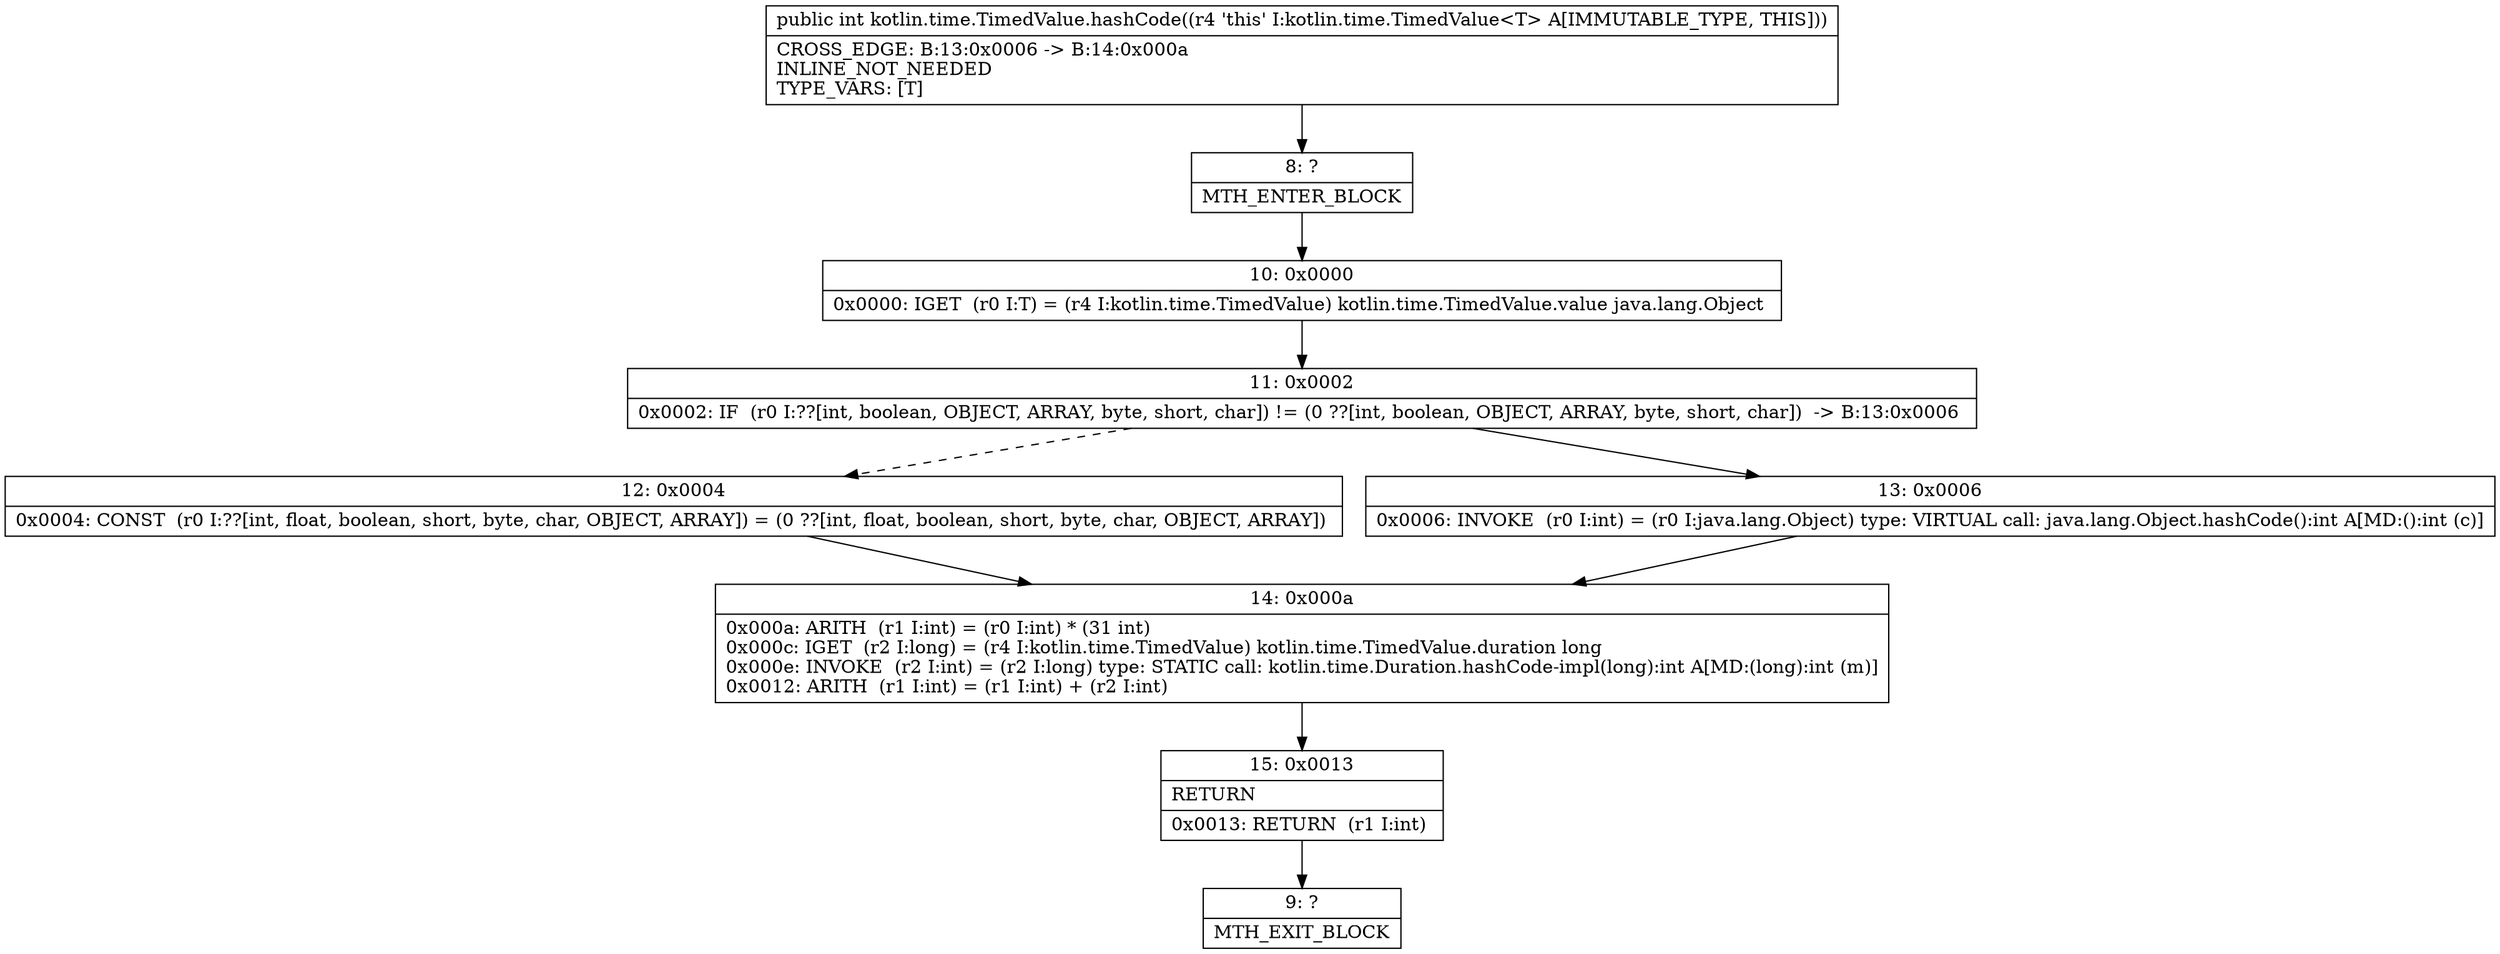 digraph "CFG forkotlin.time.TimedValue.hashCode()I" {
Node_8 [shape=record,label="{8\:\ ?|MTH_ENTER_BLOCK\l}"];
Node_10 [shape=record,label="{10\:\ 0x0000|0x0000: IGET  (r0 I:T) = (r4 I:kotlin.time.TimedValue) kotlin.time.TimedValue.value java.lang.Object \l}"];
Node_11 [shape=record,label="{11\:\ 0x0002|0x0002: IF  (r0 I:??[int, boolean, OBJECT, ARRAY, byte, short, char]) != (0 ??[int, boolean, OBJECT, ARRAY, byte, short, char])  \-\> B:13:0x0006 \l}"];
Node_12 [shape=record,label="{12\:\ 0x0004|0x0004: CONST  (r0 I:??[int, float, boolean, short, byte, char, OBJECT, ARRAY]) = (0 ??[int, float, boolean, short, byte, char, OBJECT, ARRAY]) \l}"];
Node_14 [shape=record,label="{14\:\ 0x000a|0x000a: ARITH  (r1 I:int) = (r0 I:int) * (31 int) \l0x000c: IGET  (r2 I:long) = (r4 I:kotlin.time.TimedValue) kotlin.time.TimedValue.duration long \l0x000e: INVOKE  (r2 I:int) = (r2 I:long) type: STATIC call: kotlin.time.Duration.hashCode\-impl(long):int A[MD:(long):int (m)]\l0x0012: ARITH  (r1 I:int) = (r1 I:int) + (r2 I:int) \l}"];
Node_15 [shape=record,label="{15\:\ 0x0013|RETURN\l|0x0013: RETURN  (r1 I:int) \l}"];
Node_9 [shape=record,label="{9\:\ ?|MTH_EXIT_BLOCK\l}"];
Node_13 [shape=record,label="{13\:\ 0x0006|0x0006: INVOKE  (r0 I:int) = (r0 I:java.lang.Object) type: VIRTUAL call: java.lang.Object.hashCode():int A[MD:():int (c)]\l}"];
MethodNode[shape=record,label="{public int kotlin.time.TimedValue.hashCode((r4 'this' I:kotlin.time.TimedValue\<T\> A[IMMUTABLE_TYPE, THIS]))  | CROSS_EDGE: B:13:0x0006 \-\> B:14:0x000a\lINLINE_NOT_NEEDED\lTYPE_VARS: [T]\l}"];
MethodNode -> Node_8;Node_8 -> Node_10;
Node_10 -> Node_11;
Node_11 -> Node_12[style=dashed];
Node_11 -> Node_13;
Node_12 -> Node_14;
Node_14 -> Node_15;
Node_15 -> Node_9;
Node_13 -> Node_14;
}

